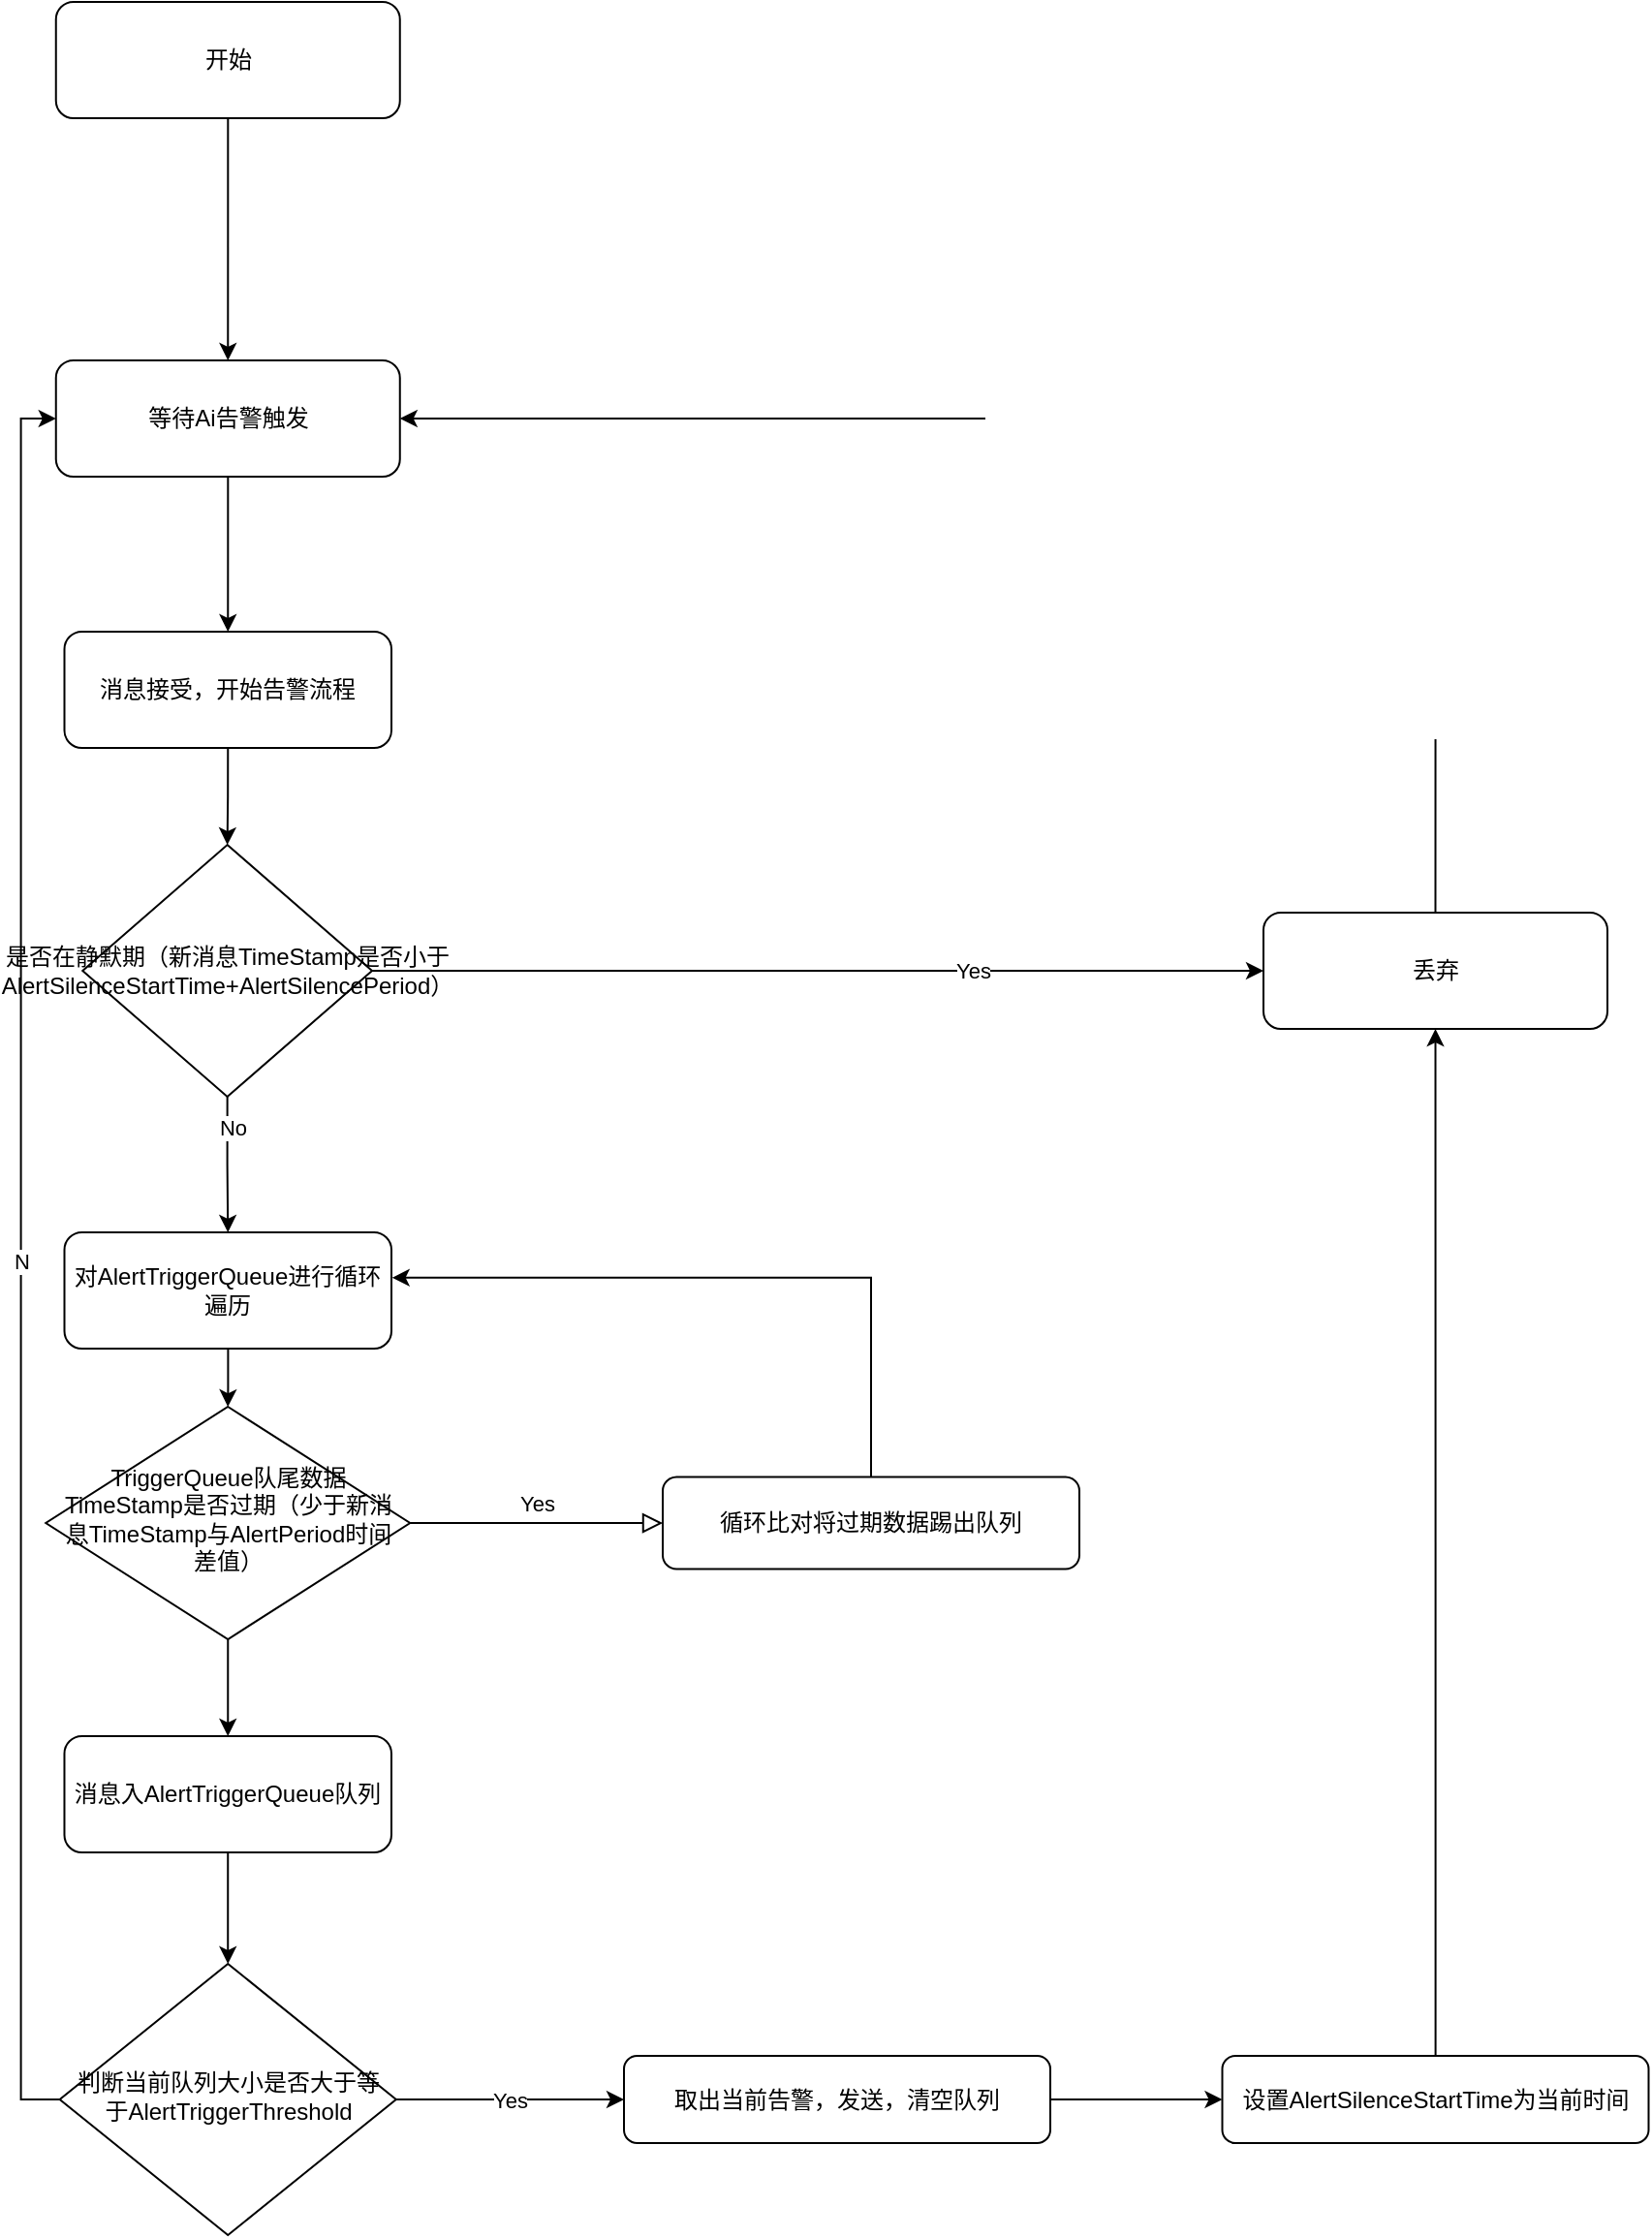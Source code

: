 <mxfile version="20.2.2" type="github">
  <diagram id="C5RBs43oDa-KdzZeNtuy" name="Page-1">
    <mxGraphModel dx="1584" dy="802" grid="1" gridSize="10" guides="1" tooltips="1" connect="1" arrows="1" fold="1" page="1" pageScale="1" pageWidth="827" pageHeight="1169" math="0" shadow="0">
      <root>
        <mxCell id="WIyWlLk6GJQsqaUBKTNV-0" />
        <mxCell id="WIyWlLk6GJQsqaUBKTNV-1" parent="WIyWlLk6GJQsqaUBKTNV-0" />
        <mxCell id="tcdKh1p3hp75G6Ca1rsy-48" style="edgeStyle=orthogonalEdgeStyle;rounded=0;orthogonalLoop=1;jettySize=auto;html=1;exitX=0.5;exitY=1;exitDx=0;exitDy=0;entryX=0.5;entryY=0;entryDx=0;entryDy=0;" parent="WIyWlLk6GJQsqaUBKTNV-1" source="WIyWlLk6GJQsqaUBKTNV-3" target="tcdKh1p3hp75G6Ca1rsy-30" edge="1">
          <mxGeometry relative="1" as="geometry" />
        </mxCell>
        <mxCell id="WIyWlLk6GJQsqaUBKTNV-3" value="消息接受，开始告警流程" style="rounded=1;whiteSpace=wrap;html=1;fontSize=12;glass=0;strokeWidth=1;shadow=0;" parent="WIyWlLk6GJQsqaUBKTNV-1" vertex="1">
          <mxGeometry x="201.25" y="520" width="168.75" height="60" as="geometry" />
        </mxCell>
        <mxCell id="WIyWlLk6GJQsqaUBKTNV-9" value="Yes" style="edgeStyle=orthogonalEdgeStyle;rounded=0;html=1;jettySize=auto;orthogonalLoop=1;fontSize=11;endArrow=block;endFill=0;endSize=8;strokeWidth=1;shadow=0;labelBackgroundColor=none;" parent="WIyWlLk6GJQsqaUBKTNV-1" source="WIyWlLk6GJQsqaUBKTNV-10" target="WIyWlLk6GJQsqaUBKTNV-12" edge="1">
          <mxGeometry y="10" relative="1" as="geometry">
            <mxPoint as="offset" />
          </mxGeometry>
        </mxCell>
        <mxCell id="tcdKh1p3hp75G6Ca1rsy-8" style="edgeStyle=orthogonalEdgeStyle;rounded=0;orthogonalLoop=1;jettySize=auto;html=1;exitX=0.5;exitY=1;exitDx=0;exitDy=0;entryX=0.5;entryY=0;entryDx=0;entryDy=0;" parent="WIyWlLk6GJQsqaUBKTNV-1" source="WIyWlLk6GJQsqaUBKTNV-10" target="tcdKh1p3hp75G6Ca1rsy-7" edge="1">
          <mxGeometry relative="1" as="geometry" />
        </mxCell>
        <mxCell id="WIyWlLk6GJQsqaUBKTNV-10" value="TriggerQueue队尾数据TimeStamp是否过期（少于新消息TimeStamp与&lt;span style=&quot;background-color: initial;&quot;&gt;AlertPeriod时间&lt;/span&gt;&lt;span style=&quot;background-color: initial;&quot;&gt;差值）&lt;/span&gt;" style="rhombus;whiteSpace=wrap;html=1;shadow=0;fontFamily=Helvetica;fontSize=12;align=center;strokeWidth=1;spacing=6;spacingTop=-4;" parent="WIyWlLk6GJQsqaUBKTNV-1" vertex="1">
          <mxGeometry x="191.64" y="920" width="187.97" height="120" as="geometry" />
        </mxCell>
        <mxCell id="tcdKh1p3hp75G6Ca1rsy-54" style="edgeStyle=orthogonalEdgeStyle;rounded=0;orthogonalLoop=1;jettySize=auto;html=1;exitX=0.5;exitY=0;exitDx=0;exitDy=0;entryX=1.002;entryY=0.39;entryDx=0;entryDy=0;entryPerimeter=0;" parent="WIyWlLk6GJQsqaUBKTNV-1" source="WIyWlLk6GJQsqaUBKTNV-12" target="tcdKh1p3hp75G6Ca1rsy-1" edge="1">
          <mxGeometry relative="1" as="geometry" />
        </mxCell>
        <mxCell id="WIyWlLk6GJQsqaUBKTNV-12" value="循环比对将过期数据踢出队列" style="rounded=1;whiteSpace=wrap;html=1;fontSize=12;glass=0;strokeWidth=1;shadow=0;" parent="WIyWlLk6GJQsqaUBKTNV-1" vertex="1">
          <mxGeometry x="510" y="956.25" width="215" height="47.5" as="geometry" />
        </mxCell>
        <mxCell id="tcdKh1p3hp75G6Ca1rsy-19" style="edgeStyle=orthogonalEdgeStyle;rounded=0;orthogonalLoop=1;jettySize=auto;html=1;entryX=0.5;entryY=0;entryDx=0;entryDy=0;" parent="WIyWlLk6GJQsqaUBKTNV-1" source="osZIu8LNNBdTm6sh3ppt-6" target="WIyWlLk6GJQsqaUBKTNV-3" edge="1">
          <mxGeometry relative="1" as="geometry" />
        </mxCell>
        <mxCell id="osZIu8LNNBdTm6sh3ppt-6" value="等待Ai告警触发" style="rounded=1;whiteSpace=wrap;html=1;fontSize=12;glass=0;strokeWidth=1;shadow=0;" parent="WIyWlLk6GJQsqaUBKTNV-1" vertex="1">
          <mxGeometry x="196.88" y="380" width="177.5" height="60" as="geometry" />
        </mxCell>
        <mxCell id="osZIu8LNNBdTm6sh3ppt-19" value="Yes" style="edgeStyle=orthogonalEdgeStyle;rounded=0;orthogonalLoop=1;jettySize=auto;html=1;exitX=1;exitY=0.5;exitDx=0;exitDy=0;entryX=0;entryY=0.5;entryDx=0;entryDy=0;" parent="WIyWlLk6GJQsqaUBKTNV-1" source="osZIu8LNNBdTm6sh3ppt-10" target="osZIu8LNNBdTm6sh3ppt-16" edge="1">
          <mxGeometry relative="1" as="geometry" />
        </mxCell>
        <mxCell id="osZIu8LNNBdTm6sh3ppt-22" value="N" style="edgeStyle=orthogonalEdgeStyle;rounded=0;orthogonalLoop=1;jettySize=auto;html=1;exitX=0;exitY=0.5;exitDx=0;exitDy=0;entryX=0;entryY=0.5;entryDx=0;entryDy=0;" parent="WIyWlLk6GJQsqaUBKTNV-1" source="osZIu8LNNBdTm6sh3ppt-10" target="osZIu8LNNBdTm6sh3ppt-6" edge="1">
          <mxGeometry relative="1" as="geometry" />
        </mxCell>
        <mxCell id="osZIu8LNNBdTm6sh3ppt-10" value="&lt;span style=&quot;&quot;&gt;判断当前队列大小是否大于等于&lt;/span&gt;&lt;span style=&quot;background-color: initial;&quot;&gt;AlertTriggerThreshold&lt;/span&gt;" style="rhombus;whiteSpace=wrap;html=1;shadow=0;fontFamily=Helvetica;fontSize=12;align=center;strokeWidth=1;spacing=6;spacingTop=-4;" parent="WIyWlLk6GJQsqaUBKTNV-1" vertex="1">
          <mxGeometry x="198.83" y="1207.5" width="173.58" height="140" as="geometry" />
        </mxCell>
        <mxCell id="tcdKh1p3hp75G6Ca1rsy-11" style="edgeStyle=orthogonalEdgeStyle;rounded=0;orthogonalLoop=1;jettySize=auto;html=1;exitX=1;exitY=0.5;exitDx=0;exitDy=0;" parent="WIyWlLk6GJQsqaUBKTNV-1" source="osZIu8LNNBdTm6sh3ppt-16" target="tcdKh1p3hp75G6Ca1rsy-10" edge="1">
          <mxGeometry relative="1" as="geometry" />
        </mxCell>
        <mxCell id="osZIu8LNNBdTm6sh3ppt-16" value="取出当前告警，发送，清空队列" style="rounded=1;whiteSpace=wrap;html=1;fontSize=12;glass=0;strokeWidth=1;shadow=0;" parent="WIyWlLk6GJQsqaUBKTNV-1" vertex="1">
          <mxGeometry x="490" y="1255" width="220" height="45" as="geometry" />
        </mxCell>
        <mxCell id="osZIu8LNNBdTm6sh3ppt-36" style="edgeStyle=orthogonalEdgeStyle;rounded=0;orthogonalLoop=1;jettySize=auto;html=1;entryX=0.5;entryY=0;entryDx=0;entryDy=0;" parent="WIyWlLk6GJQsqaUBKTNV-1" source="osZIu8LNNBdTm6sh3ppt-35" target="osZIu8LNNBdTm6sh3ppt-6" edge="1">
          <mxGeometry relative="1" as="geometry" />
        </mxCell>
        <mxCell id="osZIu8LNNBdTm6sh3ppt-35" value="开始" style="rounded=1;whiteSpace=wrap;html=1;fontSize=12;glass=0;strokeWidth=1;shadow=0;" parent="WIyWlLk6GJQsqaUBKTNV-1" vertex="1">
          <mxGeometry x="196.88" y="195" width="177.5" height="60" as="geometry" />
        </mxCell>
        <mxCell id="tcdKh1p3hp75G6Ca1rsy-4" style="edgeStyle=orthogonalEdgeStyle;rounded=0;orthogonalLoop=1;jettySize=auto;html=1;" parent="WIyWlLk6GJQsqaUBKTNV-1" source="tcdKh1p3hp75G6Ca1rsy-1" target="WIyWlLk6GJQsqaUBKTNV-10" edge="1">
          <mxGeometry relative="1" as="geometry" />
        </mxCell>
        <mxCell id="tcdKh1p3hp75G6Ca1rsy-1" value="对AlertTriggerQueue进行循环遍历" style="rounded=1;whiteSpace=wrap;html=1;fontSize=12;glass=0;strokeWidth=1;shadow=0;" parent="WIyWlLk6GJQsqaUBKTNV-1" vertex="1">
          <mxGeometry x="201.25" y="830" width="168.75" height="60" as="geometry" />
        </mxCell>
        <mxCell id="tcdKh1p3hp75G6Ca1rsy-9" style="edgeStyle=orthogonalEdgeStyle;rounded=0;orthogonalLoop=1;jettySize=auto;html=1;exitX=0.5;exitY=1;exitDx=0;exitDy=0;entryX=0.5;entryY=0;entryDx=0;entryDy=0;" parent="WIyWlLk6GJQsqaUBKTNV-1" source="tcdKh1p3hp75G6Ca1rsy-7" target="osZIu8LNNBdTm6sh3ppt-10" edge="1">
          <mxGeometry relative="1" as="geometry" />
        </mxCell>
        <mxCell id="tcdKh1p3hp75G6Ca1rsy-7" value="消息入&lt;span style=&quot;background-color: initial;&quot;&gt;AlertTriggerQueue&lt;/span&gt;&lt;span style=&quot;background-color: initial;&quot;&gt;队列&lt;/span&gt;" style="rounded=1;whiteSpace=wrap;html=1;fontSize=12;glass=0;strokeWidth=1;shadow=0;" parent="WIyWlLk6GJQsqaUBKTNV-1" vertex="1">
          <mxGeometry x="201.24" y="1090" width="168.75" height="60" as="geometry" />
        </mxCell>
        <mxCell id="tcdKh1p3hp75G6Ca1rsy-40" style="edgeStyle=orthogonalEdgeStyle;rounded=0;orthogonalLoop=1;jettySize=auto;html=1;" parent="WIyWlLk6GJQsqaUBKTNV-1" source="tcdKh1p3hp75G6Ca1rsy-10" target="tcdKh1p3hp75G6Ca1rsy-35" edge="1">
          <mxGeometry relative="1" as="geometry" />
        </mxCell>
        <mxCell id="tcdKh1p3hp75G6Ca1rsy-10" value="设置&lt;span style=&quot;background-color: initial;&quot;&gt;AlertSilenceStartTime&lt;/span&gt;&lt;span style=&quot;background-color: initial;&quot;&gt;为当前时间&lt;/span&gt;" style="rounded=1;whiteSpace=wrap;html=1;fontSize=12;glass=0;strokeWidth=1;shadow=0;" parent="WIyWlLk6GJQsqaUBKTNV-1" vertex="1">
          <mxGeometry x="798.75" y="1255" width="220" height="45" as="geometry" />
        </mxCell>
        <mxCell id="tcdKh1p3hp75G6Ca1rsy-15" style="edgeStyle=orthogonalEdgeStyle;rounded=0;orthogonalLoop=1;jettySize=auto;html=1;exitX=0.5;exitY=1;exitDx=0;exitDy=0;" parent="WIyWlLk6GJQsqaUBKTNV-1" edge="1">
          <mxGeometry relative="1" as="geometry">
            <mxPoint x="575" y="250" as="sourcePoint" />
            <mxPoint x="575" y="250" as="targetPoint" />
          </mxGeometry>
        </mxCell>
        <mxCell id="tcdKh1p3hp75G6Ca1rsy-33" style="edgeStyle=orthogonalEdgeStyle;rounded=0;orthogonalLoop=1;jettySize=auto;html=1;exitX=0.5;exitY=1;exitDx=0;exitDy=0;entryX=0.5;entryY=0;entryDx=0;entryDy=0;" parent="WIyWlLk6GJQsqaUBKTNV-1" source="tcdKh1p3hp75G6Ca1rsy-30" target="tcdKh1p3hp75G6Ca1rsy-1" edge="1">
          <mxGeometry relative="1" as="geometry" />
        </mxCell>
        <mxCell id="tcdKh1p3hp75G6Ca1rsy-34" value="No" style="edgeLabel;html=1;align=center;verticalAlign=middle;resizable=0;points=[];" parent="tcdKh1p3hp75G6Ca1rsy-33" vertex="1" connectable="0">
          <mxGeometry x="-0.538" y="2" relative="1" as="geometry">
            <mxPoint as="offset" />
          </mxGeometry>
        </mxCell>
        <mxCell id="tcdKh1p3hp75G6Ca1rsy-51" style="edgeStyle=orthogonalEdgeStyle;rounded=0;orthogonalLoop=1;jettySize=auto;html=1;exitX=1;exitY=0.5;exitDx=0;exitDy=0;entryX=0;entryY=0.5;entryDx=0;entryDy=0;" parent="WIyWlLk6GJQsqaUBKTNV-1" source="tcdKh1p3hp75G6Ca1rsy-30" target="tcdKh1p3hp75G6Ca1rsy-35" edge="1">
          <mxGeometry relative="1" as="geometry" />
        </mxCell>
        <mxCell id="tcdKh1p3hp75G6Ca1rsy-52" value="Yes" style="edgeLabel;html=1;align=center;verticalAlign=middle;resizable=0;points=[];" parent="tcdKh1p3hp75G6Ca1rsy-51" vertex="1" connectable="0">
          <mxGeometry x="0.346" relative="1" as="geometry">
            <mxPoint as="offset" />
          </mxGeometry>
        </mxCell>
        <mxCell id="tcdKh1p3hp75G6Ca1rsy-30" value="是否在静默期（新消息TimeStamp是否小于&lt;span style=&quot;background-color: initial;&quot;&gt;AlertSilenceStartTime&lt;/span&gt;&lt;span style=&quot;background-color: initial;&quot;&gt;+&lt;/span&gt;&lt;span style=&quot;background-color: initial;&quot;&gt;AlertSilencePeriod&lt;/span&gt;&lt;span style=&quot;background-color: initial;&quot;&gt;）&lt;/span&gt;" style="rhombus;whiteSpace=wrap;html=1;" parent="WIyWlLk6GJQsqaUBKTNV-1" vertex="1">
          <mxGeometry x="210.63" y="630" width="149.37" height="130" as="geometry" />
        </mxCell>
        <mxCell id="tcdKh1p3hp75G6Ca1rsy-50" style="edgeStyle=orthogonalEdgeStyle;rounded=0;orthogonalLoop=1;jettySize=auto;html=1;exitX=0.5;exitY=0;exitDx=0;exitDy=0;entryX=1;entryY=0.5;entryDx=0;entryDy=0;" parent="WIyWlLk6GJQsqaUBKTNV-1" source="tcdKh1p3hp75G6Ca1rsy-35" target="osZIu8LNNBdTm6sh3ppt-6" edge="1">
          <mxGeometry relative="1" as="geometry" />
        </mxCell>
        <mxCell id="tcdKh1p3hp75G6Ca1rsy-35" value="丢弃" style="rounded=1;whiteSpace=wrap;html=1;fontSize=12;glass=0;strokeWidth=1;shadow=0;" parent="WIyWlLk6GJQsqaUBKTNV-1" vertex="1">
          <mxGeometry x="820" y="665" width="177.5" height="60" as="geometry" />
        </mxCell>
      </root>
    </mxGraphModel>
  </diagram>
</mxfile>
